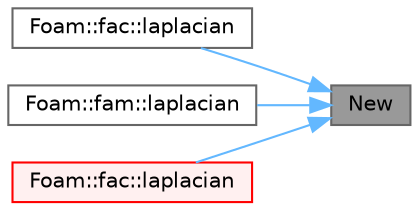 digraph "New"
{
 // LATEX_PDF_SIZE
  bgcolor="transparent";
  edge [fontname=Helvetica,fontsize=10,labelfontname=Helvetica,labelfontsize=10];
  node [fontname=Helvetica,fontsize=10,shape=box,height=0.2,width=0.4];
  rankdir="RL";
  Node1 [id="Node000001",label="New",height=0.2,width=0.4,color="gray40", fillcolor="grey60", style="filled", fontcolor="black",tooltip=" "];
  Node1 -> Node2 [id="edge1_Node000001_Node000002",dir="back",color="steelblue1",style="solid",tooltip=" "];
  Node2 [id="Node000002",label="Foam::fac::laplacian",height=0.2,width=0.4,color="grey40", fillcolor="white", style="filled",URL="$namespaceFoam_1_1fac.html#af79e5be2feb1c7e4fd4a1176db03621c",tooltip=" "];
  Node1 -> Node3 [id="edge2_Node000001_Node000003",dir="back",color="steelblue1",style="solid",tooltip=" "];
  Node3 [id="Node000003",label="Foam::fam::laplacian",height=0.2,width=0.4,color="grey40", fillcolor="white", style="filled",URL="$namespaceFoam_1_1fam.html#ab8aca26126579b02852eb8dfaf1be8f4",tooltip=" "];
  Node1 -> Node4 [id="edge3_Node000001_Node000004",dir="back",color="steelblue1",style="solid",tooltip=" "];
  Node4 [id="Node000004",label="Foam::fac::laplacian",height=0.2,width=0.4,color="red", fillcolor="#FFF0F0", style="filled",URL="$namespaceFoam_1_1fac.html#a483397626a01971d18ffbb3b39e12c1d",tooltip=" "];
}
